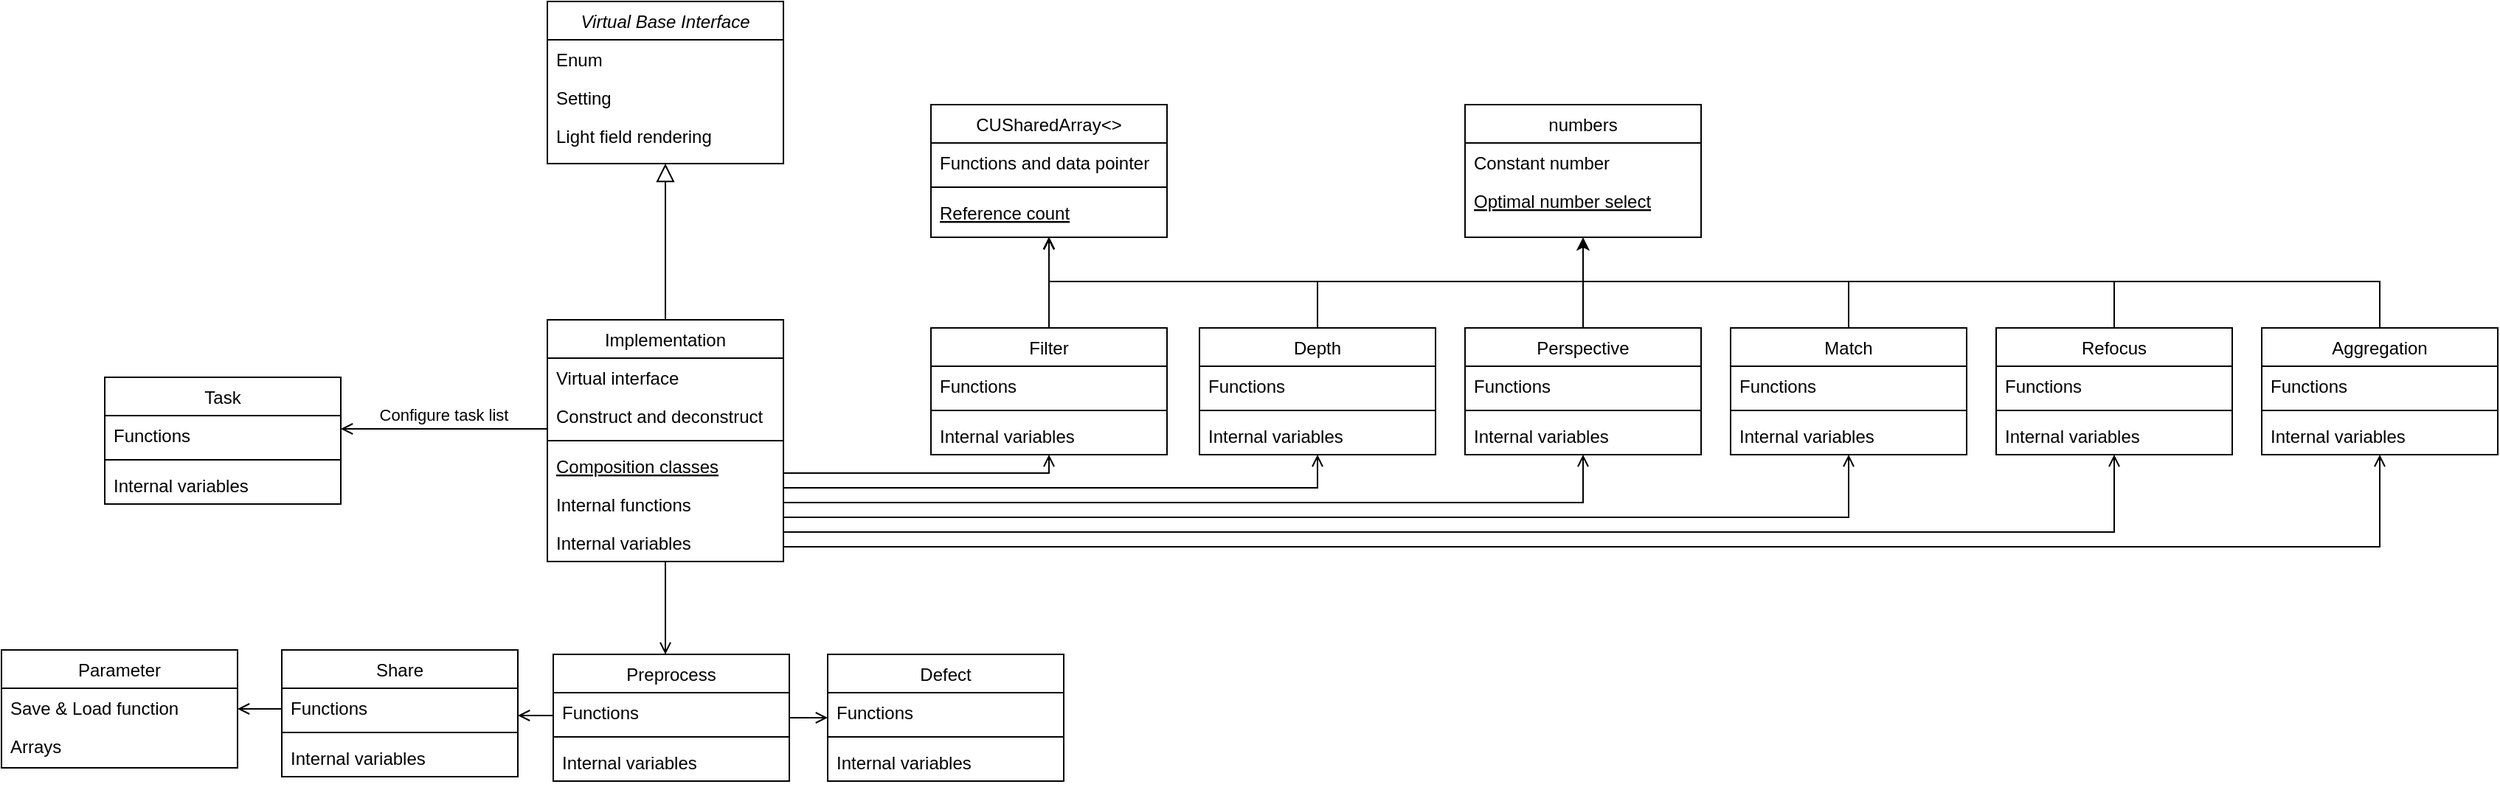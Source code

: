 <mxfile version="14.2.5" type="github">
  <diagram id="C5RBs43oDa-KdzZeNtuy" name="Page-1">
    <mxGraphModel dx="2858" dy="1089" grid="1" gridSize="10" guides="1" tooltips="1" connect="1" arrows="1" fold="1" page="1" pageScale="1" pageWidth="827" pageHeight="1169" math="0" shadow="0">
      <root>
        <mxCell id="WIyWlLk6GJQsqaUBKTNV-0" />
        <mxCell id="WIyWlLk6GJQsqaUBKTNV-1" parent="WIyWlLk6GJQsqaUBKTNV-0" />
        <mxCell id="zkfFHV4jXpPFQw0GAbJ--0" value="Virtual Base Interface" style="swimlane;fontStyle=2;align=center;verticalAlign=top;childLayout=stackLayout;horizontal=1;startSize=26;horizontalStack=0;resizeParent=1;resizeLast=0;collapsible=1;marginBottom=0;rounded=0;shadow=0;strokeWidth=1;swimlaneLine=1;" parent="WIyWlLk6GJQsqaUBKTNV-1" vertex="1">
          <mxGeometry x="220" y="120" width="160" height="110" as="geometry">
            <mxRectangle x="220" y="120" width="160" height="26" as="alternateBounds" />
          </mxGeometry>
        </mxCell>
        <mxCell id="zkfFHV4jXpPFQw0GAbJ--1" value="Enum" style="text;align=left;verticalAlign=top;spacingLeft=4;spacingRight=4;overflow=hidden;rotatable=0;points=[[0,0.5],[1,0.5]];portConstraint=eastwest;" parent="zkfFHV4jXpPFQw0GAbJ--0" vertex="1">
          <mxGeometry y="26" width="160" height="26" as="geometry" />
        </mxCell>
        <mxCell id="zkfFHV4jXpPFQw0GAbJ--2" value="Setting" style="text;align=left;verticalAlign=top;spacingLeft=4;spacingRight=4;overflow=hidden;rotatable=0;points=[[0,0.5],[1,0.5]];portConstraint=eastwest;rounded=0;shadow=0;html=0;" parent="zkfFHV4jXpPFQw0GAbJ--0" vertex="1">
          <mxGeometry y="52" width="160" height="26" as="geometry" />
        </mxCell>
        <mxCell id="zkfFHV4jXpPFQw0GAbJ--3" value="Light field rendering" style="text;align=left;verticalAlign=top;spacingLeft=4;spacingRight=4;overflow=hidden;rotatable=0;points=[[0,0.5],[1,0.5]];portConstraint=eastwest;rounded=0;shadow=0;html=0;" parent="zkfFHV4jXpPFQw0GAbJ--0" vertex="1">
          <mxGeometry y="78" width="160" height="26" as="geometry" />
        </mxCell>
        <mxCell id="zkfFHV4jXpPFQw0GAbJ--6" value="Implementation" style="swimlane;fontStyle=0;align=center;verticalAlign=top;childLayout=stackLayout;horizontal=1;startSize=26;horizontalStack=0;resizeParent=1;resizeLast=0;collapsible=1;marginBottom=0;rounded=0;shadow=0;strokeWidth=1;" parent="WIyWlLk6GJQsqaUBKTNV-1" vertex="1">
          <mxGeometry x="220" y="336" width="160" height="164" as="geometry">
            <mxRectangle x="130" y="380" width="160" height="26" as="alternateBounds" />
          </mxGeometry>
        </mxCell>
        <mxCell id="zkfFHV4jXpPFQw0GAbJ--7" value="Virtual interface" style="text;align=left;verticalAlign=top;spacingLeft=4;spacingRight=4;overflow=hidden;rotatable=0;points=[[0,0.5],[1,0.5]];portConstraint=eastwest;" parent="zkfFHV4jXpPFQw0GAbJ--6" vertex="1">
          <mxGeometry y="26" width="160" height="26" as="geometry" />
        </mxCell>
        <mxCell id="zkfFHV4jXpPFQw0GAbJ--8" value="Construct and deconstruct" style="text;align=left;verticalAlign=top;spacingLeft=4;spacingRight=4;overflow=hidden;rotatable=0;points=[[0,0.5],[1,0.5]];portConstraint=eastwest;rounded=0;shadow=0;html=0;" parent="zkfFHV4jXpPFQw0GAbJ--6" vertex="1">
          <mxGeometry y="52" width="160" height="26" as="geometry" />
        </mxCell>
        <mxCell id="zkfFHV4jXpPFQw0GAbJ--9" value="" style="line;html=1;strokeWidth=1;align=left;verticalAlign=middle;spacingTop=-1;spacingLeft=3;spacingRight=3;rotatable=0;labelPosition=right;points=[];portConstraint=eastwest;" parent="zkfFHV4jXpPFQw0GAbJ--6" vertex="1">
          <mxGeometry y="78" width="160" height="8" as="geometry" />
        </mxCell>
        <mxCell id="zkfFHV4jXpPFQw0GAbJ--10" value="Composition classes" style="text;align=left;verticalAlign=top;spacingLeft=4;spacingRight=4;overflow=hidden;rotatable=0;points=[[0,0.5],[1,0.5]];portConstraint=eastwest;fontStyle=4" parent="zkfFHV4jXpPFQw0GAbJ--6" vertex="1">
          <mxGeometry y="86" width="160" height="26" as="geometry" />
        </mxCell>
        <mxCell id="zkfFHV4jXpPFQw0GAbJ--11" value="Internal functions" style="text;align=left;verticalAlign=top;spacingLeft=4;spacingRight=4;overflow=hidden;rotatable=0;points=[[0,0.5],[1,0.5]];portConstraint=eastwest;" parent="zkfFHV4jXpPFQw0GAbJ--6" vertex="1">
          <mxGeometry y="112" width="160" height="26" as="geometry" />
        </mxCell>
        <mxCell id="XajBwcwbZhVmDrCdSM4y-0" value="Internal variables" style="text;align=left;verticalAlign=top;spacingLeft=4;spacingRight=4;overflow=hidden;rotatable=0;points=[[0,0.5],[1,0.5]];portConstraint=eastwest;" parent="zkfFHV4jXpPFQw0GAbJ--6" vertex="1">
          <mxGeometry y="138" width="160" height="26" as="geometry" />
        </mxCell>
        <mxCell id="zkfFHV4jXpPFQw0GAbJ--12" value="" style="endArrow=block;endSize=10;endFill=0;shadow=0;strokeWidth=1;rounded=0;edgeStyle=elbowEdgeStyle;elbow=vertical;" parent="WIyWlLk6GJQsqaUBKTNV-1" source="zkfFHV4jXpPFQw0GAbJ--6" target="zkfFHV4jXpPFQw0GAbJ--0" edge="1">
          <mxGeometry width="160" relative="1" as="geometry">
            <mxPoint x="200" y="203" as="sourcePoint" />
            <mxPoint x="200" y="203" as="targetPoint" />
          </mxGeometry>
        </mxCell>
        <mxCell id="zkfFHV4jXpPFQw0GAbJ--13" value="Filter" style="swimlane;fontStyle=0;align=center;verticalAlign=top;childLayout=stackLayout;horizontal=1;startSize=26;horizontalStack=0;resizeParent=1;resizeLast=0;collapsible=1;marginBottom=0;rounded=0;shadow=0;strokeWidth=1;" parent="WIyWlLk6GJQsqaUBKTNV-1" vertex="1">
          <mxGeometry x="480" y="341.5" width="160" height="86" as="geometry">
            <mxRectangle x="340" y="380" width="170" height="26" as="alternateBounds" />
          </mxGeometry>
        </mxCell>
        <mxCell id="zkfFHV4jXpPFQw0GAbJ--14" value="Functions" style="text;align=left;verticalAlign=top;spacingLeft=4;spacingRight=4;overflow=hidden;rotatable=0;points=[[0,0.5],[1,0.5]];portConstraint=eastwest;" parent="zkfFHV4jXpPFQw0GAbJ--13" vertex="1">
          <mxGeometry y="26" width="160" height="26" as="geometry" />
        </mxCell>
        <mxCell id="zkfFHV4jXpPFQw0GAbJ--15" value="" style="line;html=1;strokeWidth=1;align=left;verticalAlign=middle;spacingTop=-1;spacingLeft=3;spacingRight=3;rotatable=0;labelPosition=right;points=[];portConstraint=eastwest;" parent="zkfFHV4jXpPFQw0GAbJ--13" vertex="1">
          <mxGeometry y="52" width="160" height="8" as="geometry" />
        </mxCell>
        <mxCell id="XajBwcwbZhVmDrCdSM4y-14" value="Internal variables" style="text;align=left;verticalAlign=top;spacingLeft=4;spacingRight=4;overflow=hidden;rotatable=0;points=[[0,0.5],[1,0.5]];portConstraint=eastwest;" parent="zkfFHV4jXpPFQw0GAbJ--13" vertex="1">
          <mxGeometry y="60" width="160" height="26" as="geometry" />
        </mxCell>
        <mxCell id="zkfFHV4jXpPFQw0GAbJ--26" value="" style="endArrow=open;shadow=0;strokeWidth=1;rounded=0;endFill=1;edgeStyle=elbowEdgeStyle;elbow=vertical;" parent="WIyWlLk6GJQsqaUBKTNV-1" source="XajBwcwbZhVmDrCdSM4y-47" target="XajBwcwbZhVmDrCdSM4y-55" edge="1">
          <mxGeometry x="0.5" y="41" relative="1" as="geometry">
            <mxPoint x="-104" y="-85" as="sourcePoint" />
            <mxPoint x="56" y="-85" as="targetPoint" />
            <mxPoint x="-40" y="32" as="offset" />
          </mxGeometry>
        </mxCell>
        <mxCell id="XajBwcwbZhVmDrCdSM4y-1" value="CUSharedArray&lt;&gt;" style="swimlane;fontStyle=0;align=center;verticalAlign=top;childLayout=stackLayout;horizontal=1;startSize=26;horizontalStack=0;resizeParent=1;resizeLast=0;collapsible=1;marginBottom=0;rounded=0;shadow=0;strokeWidth=1;" parent="WIyWlLk6GJQsqaUBKTNV-1" vertex="1">
          <mxGeometry x="480" y="190" width="160" height="90" as="geometry">
            <mxRectangle x="130" y="380" width="160" height="26" as="alternateBounds" />
          </mxGeometry>
        </mxCell>
        <mxCell id="XajBwcwbZhVmDrCdSM4y-2" value="Functions and data pointer" style="text;align=left;verticalAlign=top;spacingLeft=4;spacingRight=4;overflow=hidden;rotatable=0;points=[[0,0.5],[1,0.5]];portConstraint=eastwest;" parent="XajBwcwbZhVmDrCdSM4y-1" vertex="1">
          <mxGeometry y="26" width="160" height="26" as="geometry" />
        </mxCell>
        <mxCell id="XajBwcwbZhVmDrCdSM4y-4" value="" style="line;html=1;strokeWidth=1;align=left;verticalAlign=middle;spacingTop=-1;spacingLeft=3;spacingRight=3;rotatable=0;labelPosition=right;points=[];portConstraint=eastwest;" parent="XajBwcwbZhVmDrCdSM4y-1" vertex="1">
          <mxGeometry y="52" width="160" height="8" as="geometry" />
        </mxCell>
        <mxCell id="XajBwcwbZhVmDrCdSM4y-5" value="Reference count" style="text;align=left;verticalAlign=top;spacingLeft=4;spacingRight=4;overflow=hidden;rotatable=0;points=[[0,0.5],[1,0.5]];portConstraint=eastwest;fontStyle=4" parent="XajBwcwbZhVmDrCdSM4y-1" vertex="1">
          <mxGeometry y="60" width="160" height="26" as="geometry" />
        </mxCell>
        <mxCell id="XajBwcwbZhVmDrCdSM4y-8" value="numbers" style="swimlane;fontStyle=0;align=center;verticalAlign=top;childLayout=stackLayout;horizontal=1;startSize=26;horizontalStack=0;resizeParent=1;resizeLast=0;collapsible=1;marginBottom=0;rounded=0;shadow=0;strokeWidth=1;" parent="WIyWlLk6GJQsqaUBKTNV-1" vertex="1">
          <mxGeometry x="842" y="190" width="160" height="90" as="geometry">
            <mxRectangle x="130" y="380" width="160" height="26" as="alternateBounds" />
          </mxGeometry>
        </mxCell>
        <mxCell id="XajBwcwbZhVmDrCdSM4y-9" value="Constant number" style="text;align=left;verticalAlign=top;spacingLeft=4;spacingRight=4;overflow=hidden;rotatable=0;points=[[0,0.5],[1,0.5]];portConstraint=eastwest;" parent="XajBwcwbZhVmDrCdSM4y-8" vertex="1">
          <mxGeometry y="26" width="160" height="26" as="geometry" />
        </mxCell>
        <mxCell id="XajBwcwbZhVmDrCdSM4y-11" value="Optimal number select" style="text;align=left;verticalAlign=top;spacingLeft=4;spacingRight=4;overflow=hidden;rotatable=0;points=[[0,0.5],[1,0.5]];portConstraint=eastwest;fontStyle=4" parent="XajBwcwbZhVmDrCdSM4y-8" vertex="1">
          <mxGeometry y="52" width="160" height="26" as="geometry" />
        </mxCell>
        <mxCell id="XajBwcwbZhVmDrCdSM4y-19" value="Aggregation" style="swimlane;fontStyle=0;align=center;verticalAlign=top;childLayout=stackLayout;horizontal=1;startSize=26;horizontalStack=0;resizeParent=1;resizeLast=0;collapsible=1;marginBottom=0;rounded=0;shadow=0;strokeWidth=1;" parent="WIyWlLk6GJQsqaUBKTNV-1" vertex="1">
          <mxGeometry x="1382" y="341.5" width="160" height="86" as="geometry">
            <mxRectangle x="340" y="380" width="170" height="26" as="alternateBounds" />
          </mxGeometry>
        </mxCell>
        <mxCell id="XajBwcwbZhVmDrCdSM4y-20" value="Functions" style="text;align=left;verticalAlign=top;spacingLeft=4;spacingRight=4;overflow=hidden;rotatable=0;points=[[0,0.5],[1,0.5]];portConstraint=eastwest;" parent="XajBwcwbZhVmDrCdSM4y-19" vertex="1">
          <mxGeometry y="26" width="160" height="26" as="geometry" />
        </mxCell>
        <mxCell id="XajBwcwbZhVmDrCdSM4y-21" value="" style="line;html=1;strokeWidth=1;align=left;verticalAlign=middle;spacingTop=-1;spacingLeft=3;spacingRight=3;rotatable=0;labelPosition=right;points=[];portConstraint=eastwest;" parent="XajBwcwbZhVmDrCdSM4y-19" vertex="1">
          <mxGeometry y="52" width="160" height="8" as="geometry" />
        </mxCell>
        <mxCell id="XajBwcwbZhVmDrCdSM4y-22" value="Internal variables" style="text;align=left;verticalAlign=top;spacingLeft=4;spacingRight=4;overflow=hidden;rotatable=0;points=[[0,0.5],[1,0.5]];portConstraint=eastwest;" parent="XajBwcwbZhVmDrCdSM4y-19" vertex="1">
          <mxGeometry y="60" width="160" height="26" as="geometry" />
        </mxCell>
        <mxCell id="XajBwcwbZhVmDrCdSM4y-23" value="Defect" style="swimlane;fontStyle=0;align=center;verticalAlign=top;childLayout=stackLayout;horizontal=1;startSize=26;horizontalStack=0;resizeParent=1;resizeLast=0;collapsible=1;marginBottom=0;rounded=0;shadow=0;strokeWidth=1;" parent="WIyWlLk6GJQsqaUBKTNV-1" vertex="1">
          <mxGeometry x="410" y="563" width="160" height="86" as="geometry">
            <mxRectangle x="340" y="380" width="170" height="26" as="alternateBounds" />
          </mxGeometry>
        </mxCell>
        <mxCell id="XajBwcwbZhVmDrCdSM4y-24" value="Functions" style="text;align=left;verticalAlign=top;spacingLeft=4;spacingRight=4;overflow=hidden;rotatable=0;points=[[0,0.5],[1,0.5]];portConstraint=eastwest;" parent="XajBwcwbZhVmDrCdSM4y-23" vertex="1">
          <mxGeometry y="26" width="160" height="26" as="geometry" />
        </mxCell>
        <mxCell id="XajBwcwbZhVmDrCdSM4y-25" value="" style="line;html=1;strokeWidth=1;align=left;verticalAlign=middle;spacingTop=-1;spacingLeft=3;spacingRight=3;rotatable=0;labelPosition=right;points=[];portConstraint=eastwest;" parent="XajBwcwbZhVmDrCdSM4y-23" vertex="1">
          <mxGeometry y="52" width="160" height="8" as="geometry" />
        </mxCell>
        <mxCell id="XajBwcwbZhVmDrCdSM4y-26" value="Internal variables" style="text;align=left;verticalAlign=top;spacingLeft=4;spacingRight=4;overflow=hidden;rotatable=0;points=[[0,0.5],[1,0.5]];portConstraint=eastwest;" parent="XajBwcwbZhVmDrCdSM4y-23" vertex="1">
          <mxGeometry y="60" width="160" height="26" as="geometry" />
        </mxCell>
        <mxCell id="XajBwcwbZhVmDrCdSM4y-27" value="Depth" style="swimlane;fontStyle=0;align=center;verticalAlign=top;childLayout=stackLayout;horizontal=1;startSize=26;horizontalStack=0;resizeParent=1;resizeLast=0;collapsible=1;marginBottom=0;rounded=0;shadow=0;strokeWidth=1;" parent="WIyWlLk6GJQsqaUBKTNV-1" vertex="1">
          <mxGeometry x="662" y="341.5" width="160" height="86" as="geometry">
            <mxRectangle x="340" y="380" width="170" height="26" as="alternateBounds" />
          </mxGeometry>
        </mxCell>
        <mxCell id="XajBwcwbZhVmDrCdSM4y-28" value="Functions" style="text;align=left;verticalAlign=top;spacingLeft=4;spacingRight=4;overflow=hidden;rotatable=0;points=[[0,0.5],[1,0.5]];portConstraint=eastwest;" parent="XajBwcwbZhVmDrCdSM4y-27" vertex="1">
          <mxGeometry y="26" width="160" height="26" as="geometry" />
        </mxCell>
        <mxCell id="XajBwcwbZhVmDrCdSM4y-29" value="" style="line;html=1;strokeWidth=1;align=left;verticalAlign=middle;spacingTop=-1;spacingLeft=3;spacingRight=3;rotatable=0;labelPosition=right;points=[];portConstraint=eastwest;" parent="XajBwcwbZhVmDrCdSM4y-27" vertex="1">
          <mxGeometry y="52" width="160" height="8" as="geometry" />
        </mxCell>
        <mxCell id="XajBwcwbZhVmDrCdSM4y-30" value="Internal variables" style="text;align=left;verticalAlign=top;spacingLeft=4;spacingRight=4;overflow=hidden;rotatable=0;points=[[0,0.5],[1,0.5]];portConstraint=eastwest;" parent="XajBwcwbZhVmDrCdSM4y-27" vertex="1">
          <mxGeometry y="60" width="160" height="26" as="geometry" />
        </mxCell>
        <mxCell id="XajBwcwbZhVmDrCdSM4y-31" value="Match" style="swimlane;fontStyle=0;align=center;verticalAlign=top;childLayout=stackLayout;horizontal=1;startSize=26;horizontalStack=0;resizeParent=1;resizeLast=0;collapsible=1;marginBottom=0;rounded=0;shadow=0;strokeWidth=1;" parent="WIyWlLk6GJQsqaUBKTNV-1" vertex="1">
          <mxGeometry x="1022" y="341.5" width="160" height="86" as="geometry">
            <mxRectangle x="340" y="380" width="170" height="26" as="alternateBounds" />
          </mxGeometry>
        </mxCell>
        <mxCell id="XajBwcwbZhVmDrCdSM4y-32" value="Functions" style="text;align=left;verticalAlign=top;spacingLeft=4;spacingRight=4;overflow=hidden;rotatable=0;points=[[0,0.5],[1,0.5]];portConstraint=eastwest;" parent="XajBwcwbZhVmDrCdSM4y-31" vertex="1">
          <mxGeometry y="26" width="160" height="26" as="geometry" />
        </mxCell>
        <mxCell id="XajBwcwbZhVmDrCdSM4y-33" value="" style="line;html=1;strokeWidth=1;align=left;verticalAlign=middle;spacingTop=-1;spacingLeft=3;spacingRight=3;rotatable=0;labelPosition=right;points=[];portConstraint=eastwest;" parent="XajBwcwbZhVmDrCdSM4y-31" vertex="1">
          <mxGeometry y="52" width="160" height="8" as="geometry" />
        </mxCell>
        <mxCell id="XajBwcwbZhVmDrCdSM4y-34" value="Internal variables" style="text;align=left;verticalAlign=top;spacingLeft=4;spacingRight=4;overflow=hidden;rotatable=0;points=[[0,0.5],[1,0.5]];portConstraint=eastwest;" parent="XajBwcwbZhVmDrCdSM4y-31" vertex="1">
          <mxGeometry y="60" width="160" height="26" as="geometry" />
        </mxCell>
        <mxCell id="XajBwcwbZhVmDrCdSM4y-35" value="Perspective" style="swimlane;fontStyle=0;align=center;verticalAlign=top;childLayout=stackLayout;horizontal=1;startSize=26;horizontalStack=0;resizeParent=1;resizeLast=0;collapsible=1;marginBottom=0;rounded=0;shadow=0;strokeWidth=1;" parent="WIyWlLk6GJQsqaUBKTNV-1" vertex="1">
          <mxGeometry x="842" y="341.5" width="160" height="86" as="geometry">
            <mxRectangle x="340" y="380" width="170" height="26" as="alternateBounds" />
          </mxGeometry>
        </mxCell>
        <mxCell id="XajBwcwbZhVmDrCdSM4y-36" value="Functions" style="text;align=left;verticalAlign=top;spacingLeft=4;spacingRight=4;overflow=hidden;rotatable=0;points=[[0,0.5],[1,0.5]];portConstraint=eastwest;" parent="XajBwcwbZhVmDrCdSM4y-35" vertex="1">
          <mxGeometry y="26" width="160" height="26" as="geometry" />
        </mxCell>
        <mxCell id="XajBwcwbZhVmDrCdSM4y-37" value="" style="line;html=1;strokeWidth=1;align=left;verticalAlign=middle;spacingTop=-1;spacingLeft=3;spacingRight=3;rotatable=0;labelPosition=right;points=[];portConstraint=eastwest;" parent="XajBwcwbZhVmDrCdSM4y-35" vertex="1">
          <mxGeometry y="52" width="160" height="8" as="geometry" />
        </mxCell>
        <mxCell id="XajBwcwbZhVmDrCdSM4y-38" value="Internal variables" style="text;align=left;verticalAlign=top;spacingLeft=4;spacingRight=4;overflow=hidden;rotatable=0;points=[[0,0.5],[1,0.5]];portConstraint=eastwest;" parent="XajBwcwbZhVmDrCdSM4y-35" vertex="1">
          <mxGeometry y="60" width="160" height="26" as="geometry" />
        </mxCell>
        <mxCell id="XajBwcwbZhVmDrCdSM4y-39" value="Preprocess" style="swimlane;fontStyle=0;align=center;verticalAlign=top;childLayout=stackLayout;horizontal=1;startSize=26;horizontalStack=0;resizeParent=1;resizeLast=0;collapsible=1;marginBottom=0;rounded=0;shadow=0;strokeWidth=1;" parent="WIyWlLk6GJQsqaUBKTNV-1" vertex="1">
          <mxGeometry x="224" y="563" width="160" height="86" as="geometry">
            <mxRectangle x="340" y="380" width="170" height="26" as="alternateBounds" />
          </mxGeometry>
        </mxCell>
        <mxCell id="XajBwcwbZhVmDrCdSM4y-40" value="Functions" style="text;align=left;verticalAlign=top;spacingLeft=4;spacingRight=4;overflow=hidden;rotatable=0;points=[[0,0.5],[1,0.5]];portConstraint=eastwest;" parent="XajBwcwbZhVmDrCdSM4y-39" vertex="1">
          <mxGeometry y="26" width="160" height="26" as="geometry" />
        </mxCell>
        <mxCell id="XajBwcwbZhVmDrCdSM4y-41" value="" style="line;html=1;strokeWidth=1;align=left;verticalAlign=middle;spacingTop=-1;spacingLeft=3;spacingRight=3;rotatable=0;labelPosition=right;points=[];portConstraint=eastwest;" parent="XajBwcwbZhVmDrCdSM4y-39" vertex="1">
          <mxGeometry y="52" width="160" height="8" as="geometry" />
        </mxCell>
        <mxCell id="XajBwcwbZhVmDrCdSM4y-42" value="Internal variables" style="text;align=left;verticalAlign=top;spacingLeft=4;spacingRight=4;overflow=hidden;rotatable=0;points=[[0,0.5],[1,0.5]];portConstraint=eastwest;" parent="XajBwcwbZhVmDrCdSM4y-39" vertex="1">
          <mxGeometry y="60" width="160" height="26" as="geometry" />
        </mxCell>
        <mxCell id="XajBwcwbZhVmDrCdSM4y-43" value="Refocus" style="swimlane;fontStyle=0;align=center;verticalAlign=top;childLayout=stackLayout;horizontal=1;startSize=26;horizontalStack=0;resizeParent=1;resizeLast=0;collapsible=1;marginBottom=0;rounded=0;shadow=0;strokeWidth=1;" parent="WIyWlLk6GJQsqaUBKTNV-1" vertex="1">
          <mxGeometry x="1202" y="341.5" width="160" height="86" as="geometry">
            <mxRectangle x="340" y="380" width="170" height="26" as="alternateBounds" />
          </mxGeometry>
        </mxCell>
        <mxCell id="XajBwcwbZhVmDrCdSM4y-44" value="Functions" style="text;align=left;verticalAlign=top;spacingLeft=4;spacingRight=4;overflow=hidden;rotatable=0;points=[[0,0.5],[1,0.5]];portConstraint=eastwest;" parent="XajBwcwbZhVmDrCdSM4y-43" vertex="1">
          <mxGeometry y="26" width="160" height="26" as="geometry" />
        </mxCell>
        <mxCell id="XajBwcwbZhVmDrCdSM4y-45" value="" style="line;html=1;strokeWidth=1;align=left;verticalAlign=middle;spacingTop=-1;spacingLeft=3;spacingRight=3;rotatable=0;labelPosition=right;points=[];portConstraint=eastwest;" parent="XajBwcwbZhVmDrCdSM4y-43" vertex="1">
          <mxGeometry y="52" width="160" height="8" as="geometry" />
        </mxCell>
        <mxCell id="XajBwcwbZhVmDrCdSM4y-46" value="Internal variables" style="text;align=left;verticalAlign=top;spacingLeft=4;spacingRight=4;overflow=hidden;rotatable=0;points=[[0,0.5],[1,0.5]];portConstraint=eastwest;" parent="XajBwcwbZhVmDrCdSM4y-43" vertex="1">
          <mxGeometry y="60" width="160" height="26" as="geometry" />
        </mxCell>
        <mxCell id="XajBwcwbZhVmDrCdSM4y-47" value="Share" style="swimlane;fontStyle=0;align=center;verticalAlign=top;childLayout=stackLayout;horizontal=1;startSize=26;horizontalStack=0;resizeParent=1;resizeLast=0;collapsible=1;marginBottom=0;rounded=0;shadow=0;strokeWidth=1;" parent="WIyWlLk6GJQsqaUBKTNV-1" vertex="1">
          <mxGeometry x="40" y="560" width="160" height="86" as="geometry">
            <mxRectangle x="340" y="380" width="170" height="26" as="alternateBounds" />
          </mxGeometry>
        </mxCell>
        <mxCell id="XajBwcwbZhVmDrCdSM4y-48" value="Functions" style="text;align=left;verticalAlign=top;spacingLeft=4;spacingRight=4;overflow=hidden;rotatable=0;points=[[0,0.5],[1,0.5]];portConstraint=eastwest;" parent="XajBwcwbZhVmDrCdSM4y-47" vertex="1">
          <mxGeometry y="26" width="160" height="26" as="geometry" />
        </mxCell>
        <mxCell id="XajBwcwbZhVmDrCdSM4y-49" value="" style="line;html=1;strokeWidth=1;align=left;verticalAlign=middle;spacingTop=-1;spacingLeft=3;spacingRight=3;rotatable=0;labelPosition=right;points=[];portConstraint=eastwest;" parent="XajBwcwbZhVmDrCdSM4y-47" vertex="1">
          <mxGeometry y="52" width="160" height="8" as="geometry" />
        </mxCell>
        <mxCell id="XajBwcwbZhVmDrCdSM4y-50" value="Internal variables" style="text;align=left;verticalAlign=top;spacingLeft=4;spacingRight=4;overflow=hidden;rotatable=0;points=[[0,0.5],[1,0.5]];portConstraint=eastwest;" parent="XajBwcwbZhVmDrCdSM4y-47" vertex="1">
          <mxGeometry y="60" width="160" height="26" as="geometry" />
        </mxCell>
        <mxCell id="XajBwcwbZhVmDrCdSM4y-51" value="Task" style="swimlane;fontStyle=0;align=center;verticalAlign=top;childLayout=stackLayout;horizontal=1;startSize=26;horizontalStack=0;resizeParent=1;resizeLast=0;collapsible=1;marginBottom=0;rounded=0;shadow=0;strokeWidth=1;" parent="WIyWlLk6GJQsqaUBKTNV-1" vertex="1">
          <mxGeometry x="-80" y="375" width="160" height="86" as="geometry">
            <mxRectangle x="340" y="380" width="170" height="26" as="alternateBounds" />
          </mxGeometry>
        </mxCell>
        <mxCell id="XajBwcwbZhVmDrCdSM4y-52" value="Functions" style="text;align=left;verticalAlign=top;spacingLeft=4;spacingRight=4;overflow=hidden;rotatable=0;points=[[0,0.5],[1,0.5]];portConstraint=eastwest;" parent="XajBwcwbZhVmDrCdSM4y-51" vertex="1">
          <mxGeometry y="26" width="160" height="26" as="geometry" />
        </mxCell>
        <mxCell id="XajBwcwbZhVmDrCdSM4y-53" value="" style="line;html=1;strokeWidth=1;align=left;verticalAlign=middle;spacingTop=-1;spacingLeft=3;spacingRight=3;rotatable=0;labelPosition=right;points=[];portConstraint=eastwest;" parent="XajBwcwbZhVmDrCdSM4y-51" vertex="1">
          <mxGeometry y="52" width="160" height="8" as="geometry" />
        </mxCell>
        <mxCell id="XajBwcwbZhVmDrCdSM4y-54" value="Internal variables" style="text;align=left;verticalAlign=top;spacingLeft=4;spacingRight=4;overflow=hidden;rotatable=0;points=[[0,0.5],[1,0.5]];portConstraint=eastwest;" parent="XajBwcwbZhVmDrCdSM4y-51" vertex="1">
          <mxGeometry y="60" width="160" height="26" as="geometry" />
        </mxCell>
        <mxCell id="XajBwcwbZhVmDrCdSM4y-55" value="Parameter" style="swimlane;fontStyle=0;align=center;verticalAlign=top;childLayout=stackLayout;horizontal=1;startSize=26;horizontalStack=0;resizeParent=1;resizeLast=0;collapsible=1;marginBottom=0;rounded=0;shadow=0;strokeWidth=1;" parent="WIyWlLk6GJQsqaUBKTNV-1" vertex="1">
          <mxGeometry x="-150" y="560" width="160" height="80" as="geometry">
            <mxRectangle x="550" y="140" width="160" height="26" as="alternateBounds" />
          </mxGeometry>
        </mxCell>
        <mxCell id="XajBwcwbZhVmDrCdSM4y-56" value="Save &amp; Load function" style="text;align=left;verticalAlign=top;spacingLeft=4;spacingRight=4;overflow=hidden;rotatable=0;points=[[0,0.5],[1,0.5]];portConstraint=eastwest;" parent="XajBwcwbZhVmDrCdSM4y-55" vertex="1">
          <mxGeometry y="26" width="160" height="26" as="geometry" />
        </mxCell>
        <mxCell id="XajBwcwbZhVmDrCdSM4y-57" value="Arrays" style="text;align=left;verticalAlign=top;spacingLeft=4;spacingRight=4;overflow=hidden;rotatable=0;points=[[0,0.5],[1,0.5]];portConstraint=eastwest;rounded=0;shadow=0;html=0;" parent="XajBwcwbZhVmDrCdSM4y-55" vertex="1">
          <mxGeometry y="52" width="160" height="26" as="geometry" />
        </mxCell>
        <mxCell id="XajBwcwbZhVmDrCdSM4y-64" value="" style="endArrow=open;shadow=0;strokeWidth=1;rounded=0;endFill=1;edgeStyle=elbowEdgeStyle;elbow=vertical;" parent="WIyWlLk6GJQsqaUBKTNV-1" source="XajBwcwbZhVmDrCdSM4y-39" target="XajBwcwbZhVmDrCdSM4y-47" edge="1">
          <mxGeometry x="0.5" y="41" relative="1" as="geometry">
            <mxPoint x="700" y="732.944" as="sourcePoint" />
            <mxPoint x="727" y="732.944" as="targetPoint" />
            <mxPoint x="-40" y="32" as="offset" />
          </mxGeometry>
        </mxCell>
        <mxCell id="XajBwcwbZhVmDrCdSM4y-65" value="" style="endArrow=open;shadow=0;strokeWidth=1;rounded=0;endFill=1;edgeStyle=elbowEdgeStyle;elbow=vertical;" parent="WIyWlLk6GJQsqaUBKTNV-1" source="zkfFHV4jXpPFQw0GAbJ--13" target="XajBwcwbZhVmDrCdSM4y-1" edge="1">
          <mxGeometry x="0.5" y="41" relative="1" as="geometry">
            <mxPoint x="782" y="509.857" as="sourcePoint" />
            <mxPoint x="809" y="509.857" as="targetPoint" />
            <mxPoint x="-40" y="32" as="offset" />
            <Array as="points" />
          </mxGeometry>
        </mxCell>
        <mxCell id="XajBwcwbZhVmDrCdSM4y-69" value="" style="endArrow=open;shadow=0;strokeWidth=1;rounded=0;endFill=1;edgeStyle=elbowEdgeStyle;elbow=vertical;" parent="WIyWlLk6GJQsqaUBKTNV-1" source="XajBwcwbZhVmDrCdSM4y-27" target="XajBwcwbZhVmDrCdSM4y-1" edge="1">
          <mxGeometry x="0.5" y="41" relative="1" as="geometry">
            <mxPoint x="622" y="245" as="sourcePoint" />
            <mxPoint x="472" y="245" as="targetPoint" />
            <mxPoint x="-40" y="32" as="offset" />
            <Array as="points">
              <mxPoint x="652" y="310" />
            </Array>
          </mxGeometry>
        </mxCell>
        <mxCell id="XajBwcwbZhVmDrCdSM4y-70" value="" style="endArrow=open;shadow=0;strokeWidth=1;rounded=0;endFill=1;edgeStyle=elbowEdgeStyle;elbow=vertical;" parent="WIyWlLk6GJQsqaUBKTNV-1" source="zkfFHV4jXpPFQw0GAbJ--6" target="XajBwcwbZhVmDrCdSM4y-39" edge="1">
          <mxGeometry x="0.5" y="41" relative="1" as="geometry">
            <mxPoint x="650" y="625" as="sourcePoint" />
            <mxPoint x="500" y="625" as="targetPoint" />
            <mxPoint x="-40" y="32" as="offset" />
            <Array as="points">
              <mxPoint x="300" y="590" />
            </Array>
          </mxGeometry>
        </mxCell>
        <mxCell id="XajBwcwbZhVmDrCdSM4y-71" value="" style="endArrow=open;shadow=0;strokeWidth=1;rounded=0;endFill=1;edgeStyle=elbowEdgeStyle;elbow=vertical;" parent="WIyWlLk6GJQsqaUBKTNV-1" source="XajBwcwbZhVmDrCdSM4y-39" target="XajBwcwbZhVmDrCdSM4y-23" edge="1">
          <mxGeometry x="0.5" y="41" relative="1" as="geometry">
            <mxPoint x="540" y="468" as="sourcePoint" />
            <mxPoint x="390" y="468" as="targetPoint" />
            <mxPoint x="-40" y="32" as="offset" />
          </mxGeometry>
        </mxCell>
        <mxCell id="XajBwcwbZhVmDrCdSM4y-78" value="" style="endArrow=open;shadow=0;strokeWidth=1;rounded=0;endFill=1;edgeStyle=elbowEdgeStyle;elbow=vertical;" parent="WIyWlLk6GJQsqaUBKTNV-1" source="XajBwcwbZhVmDrCdSM4y-35" target="XajBwcwbZhVmDrCdSM4y-1" edge="1">
          <mxGeometry x="0.5" y="41" relative="1" as="geometry">
            <mxPoint x="762" y="350" as="sourcePoint" />
            <mxPoint x="392" y="290" as="targetPoint" />
            <mxPoint x="-40" y="32" as="offset" />
            <Array as="points">
              <mxPoint x="652" y="310" />
            </Array>
          </mxGeometry>
        </mxCell>
        <mxCell id="XajBwcwbZhVmDrCdSM4y-79" value="" style="endArrow=open;shadow=0;strokeWidth=1;rounded=0;endFill=1;edgeStyle=elbowEdgeStyle;elbow=vertical;" parent="WIyWlLk6GJQsqaUBKTNV-1" source="XajBwcwbZhVmDrCdSM4y-31" target="XajBwcwbZhVmDrCdSM4y-1" edge="1">
          <mxGeometry x="0.5" y="41" relative="1" as="geometry">
            <mxPoint x="942" y="350" as="sourcePoint" />
            <mxPoint x="392" y="290" as="targetPoint" />
            <mxPoint x="-40" y="32" as="offset" />
            <Array as="points">
              <mxPoint x="752" y="310" />
            </Array>
          </mxGeometry>
        </mxCell>
        <mxCell id="XajBwcwbZhVmDrCdSM4y-80" value="" style="endArrow=open;shadow=0;strokeWidth=1;rounded=0;endFill=1;edgeStyle=elbowEdgeStyle;elbow=vertical;" parent="WIyWlLk6GJQsqaUBKTNV-1" source="XajBwcwbZhVmDrCdSM4y-43" target="XajBwcwbZhVmDrCdSM4y-1" edge="1">
          <mxGeometry x="0.5" y="41" relative="1" as="geometry">
            <mxPoint x="952" y="360" as="sourcePoint" />
            <mxPoint x="402" y="300" as="targetPoint" />
            <mxPoint x="-40" y="32" as="offset" />
            <Array as="points">
              <mxPoint x="832" y="310" />
            </Array>
          </mxGeometry>
        </mxCell>
        <mxCell id="XajBwcwbZhVmDrCdSM4y-81" value="" style="endArrow=open;shadow=0;strokeWidth=1;rounded=0;endFill=1;edgeStyle=elbowEdgeStyle;elbow=vertical;" parent="WIyWlLk6GJQsqaUBKTNV-1" source="XajBwcwbZhVmDrCdSM4y-19" target="XajBwcwbZhVmDrCdSM4y-1" edge="1">
          <mxGeometry x="0.5" y="41" relative="1" as="geometry">
            <mxPoint x="1152" y="330" as="sourcePoint" />
            <mxPoint x="412" y="310" as="targetPoint" />
            <mxPoint x="-40" y="32" as="offset" />
            <Array as="points">
              <mxPoint x="560" y="310" />
            </Array>
          </mxGeometry>
        </mxCell>
        <mxCell id="XajBwcwbZhVmDrCdSM4y-82" value="" style="endArrow=classic;html=1;" parent="WIyWlLk6GJQsqaUBKTNV-1" source="XajBwcwbZhVmDrCdSM4y-35" target="XajBwcwbZhVmDrCdSM4y-8" edge="1">
          <mxGeometry width="50" height="50" relative="1" as="geometry">
            <mxPoint x="742" y="360" as="sourcePoint" />
            <mxPoint x="792" y="310" as="targetPoint" />
          </mxGeometry>
        </mxCell>
        <mxCell id="XajBwcwbZhVmDrCdSM4y-83" value="Configure task list" style="endArrow=open;shadow=0;strokeWidth=1;rounded=0;endFill=1;edgeStyle=elbowEdgeStyle;elbow=vertical;" parent="WIyWlLk6GJQsqaUBKTNV-1" source="zkfFHV4jXpPFQw0GAbJ--6" target="XajBwcwbZhVmDrCdSM4y-51" edge="1">
          <mxGeometry y="-10" relative="1" as="geometry">
            <mxPoint x="310" y="510" as="sourcePoint" />
            <mxPoint x="150" y="727" as="targetPoint" />
            <mxPoint as="offset" />
            <Array as="points">
              <mxPoint x="150" y="410" />
            </Array>
          </mxGeometry>
        </mxCell>
        <mxCell id="XajBwcwbZhVmDrCdSM4y-84" value="" style="endArrow=open;shadow=0;strokeWidth=1;rounded=0;endFill=1;edgeStyle=elbowEdgeStyle;elbow=vertical;" parent="WIyWlLk6GJQsqaUBKTNV-1" source="zkfFHV4jXpPFQw0GAbJ--6" target="XajBwcwbZhVmDrCdSM4y-27" edge="1">
          <mxGeometry y="-10" relative="1" as="geometry">
            <mxPoint x="230" y="420" as="sourcePoint" />
            <mxPoint x="90" y="420" as="targetPoint" />
            <mxPoint as="offset" />
            <Array as="points">
              <mxPoint x="742" y="450" />
            </Array>
          </mxGeometry>
        </mxCell>
        <mxCell id="8MPxkJjmNWWdsOgq3NRQ-0" value="" style="endArrow=open;shadow=0;strokeWidth=1;rounded=0;endFill=1;edgeStyle=elbowEdgeStyle;elbow=vertical;" edge="1" parent="WIyWlLk6GJQsqaUBKTNV-1" source="zkfFHV4jXpPFQw0GAbJ--6" target="zkfFHV4jXpPFQw0GAbJ--13">
          <mxGeometry y="-10" relative="1" as="geometry">
            <mxPoint x="390" y="420" as="sourcePoint" />
            <mxPoint x="752" y="367.5" as="targetPoint" />
            <mxPoint as="offset" />
            <Array as="points">
              <mxPoint x="560" y="440" />
            </Array>
          </mxGeometry>
        </mxCell>
        <mxCell id="8MPxkJjmNWWdsOgq3NRQ-1" value="" style="endArrow=open;shadow=0;strokeWidth=1;rounded=0;endFill=1;edgeStyle=elbowEdgeStyle;elbow=vertical;" edge="1" parent="WIyWlLk6GJQsqaUBKTNV-1" source="zkfFHV4jXpPFQw0GAbJ--6" target="XajBwcwbZhVmDrCdSM4y-43">
          <mxGeometry y="-10" relative="1" as="geometry">
            <mxPoint x="390" y="440" as="sourcePoint" />
            <mxPoint x="752" y="367.5" as="targetPoint" />
            <mxPoint as="offset" />
            <Array as="points">
              <mxPoint x="1282" y="480" />
            </Array>
          </mxGeometry>
        </mxCell>
        <mxCell id="8MPxkJjmNWWdsOgq3NRQ-2" value="" style="endArrow=open;shadow=0;strokeWidth=1;rounded=0;endFill=1;edgeStyle=elbowEdgeStyle;elbow=vertical;" edge="1" parent="WIyWlLk6GJQsqaUBKTNV-1" source="zkfFHV4jXpPFQw0GAbJ--6" target="XajBwcwbZhVmDrCdSM4y-31">
          <mxGeometry y="-10" relative="1" as="geometry">
            <mxPoint x="400" y="450" as="sourcePoint" />
            <mxPoint x="762" y="377.5" as="targetPoint" />
            <mxPoint as="offset" />
            <Array as="points">
              <mxPoint x="1102" y="470" />
            </Array>
          </mxGeometry>
        </mxCell>
        <mxCell id="8MPxkJjmNWWdsOgq3NRQ-3" value="" style="endArrow=open;shadow=0;strokeWidth=1;rounded=0;endFill=1;edgeStyle=elbowEdgeStyle;elbow=vertical;" edge="1" parent="WIyWlLk6GJQsqaUBKTNV-1" source="zkfFHV4jXpPFQw0GAbJ--6" target="XajBwcwbZhVmDrCdSM4y-35">
          <mxGeometry y="-10" relative="1" as="geometry">
            <mxPoint x="410" y="460" as="sourcePoint" />
            <mxPoint x="772" y="387.5" as="targetPoint" />
            <mxPoint as="offset" />
            <Array as="points">
              <mxPoint x="772" y="460" />
            </Array>
          </mxGeometry>
        </mxCell>
        <mxCell id="8MPxkJjmNWWdsOgq3NRQ-4" value="" style="endArrow=open;shadow=0;strokeWidth=1;rounded=0;endFill=1;edgeStyle=elbowEdgeStyle;elbow=vertical;" edge="1" parent="WIyWlLk6GJQsqaUBKTNV-1" source="zkfFHV4jXpPFQw0GAbJ--6" target="XajBwcwbZhVmDrCdSM4y-19">
          <mxGeometry y="-10" relative="1" as="geometry">
            <mxPoint x="420" y="470" as="sourcePoint" />
            <mxPoint x="782" y="397.5" as="targetPoint" />
            <mxPoint as="offset" />
            <Array as="points">
              <mxPoint x="1462" y="490" />
            </Array>
          </mxGeometry>
        </mxCell>
      </root>
    </mxGraphModel>
  </diagram>
</mxfile>
